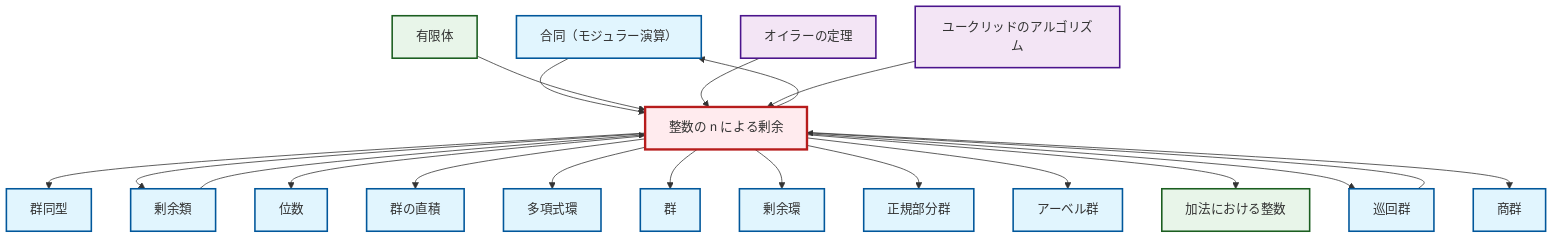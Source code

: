 graph TD
    classDef definition fill:#e1f5fe,stroke:#01579b,stroke-width:2px
    classDef theorem fill:#f3e5f5,stroke:#4a148c,stroke-width:2px
    classDef axiom fill:#fff3e0,stroke:#e65100,stroke-width:2px
    classDef example fill:#e8f5e9,stroke:#1b5e20,stroke-width:2px
    classDef current fill:#ffebee,stroke:#b71c1c,stroke-width:3px
    def-abelian-group["アーベル群"]:::definition
    def-congruence["合同（モジュラー演算）"]:::definition
    def-order["位数"]:::definition
    def-cyclic-group["巡回群"]:::definition
    def-direct-product["群の直積"]:::definition
    ex-finite-field["有限体"]:::example
    thm-euler["オイラーの定理"]:::theorem
    def-group["群"]:::definition
    def-isomorphism["群同型"]:::definition
    def-normal-subgroup["正規部分群"]:::definition
    ex-quotient-integers-mod-n["整数の n による剰余"]:::example
    ex-integers-addition["加法における整数"]:::example
    thm-euclidean-algorithm["ユークリッドのアルゴリズム"]:::theorem
    def-quotient-ring["剰余環"]:::definition
    def-coset["剰余類"]:::definition
    def-polynomial-ring["多項式環"]:::definition
    def-quotient-group["商群"]:::definition
    ex-quotient-integers-mod-n --> def-isomorphism
    ex-quotient-integers-mod-n --> def-coset
    ex-quotient-integers-mod-n --> def-order
    def-congruence --> ex-quotient-integers-mod-n
    ex-finite-field --> ex-quotient-integers-mod-n
    ex-quotient-integers-mod-n --> def-direct-product
    ex-quotient-integers-mod-n --> def-polynomial-ring
    ex-quotient-integers-mod-n --> def-group
    ex-quotient-integers-mod-n --> def-quotient-ring
    ex-quotient-integers-mod-n --> def-congruence
    thm-euler --> ex-quotient-integers-mod-n
    thm-euclidean-algorithm --> ex-quotient-integers-mod-n
    ex-quotient-integers-mod-n --> def-normal-subgroup
    ex-quotient-integers-mod-n --> def-abelian-group
    def-coset --> ex-quotient-integers-mod-n
    ex-quotient-integers-mod-n --> ex-integers-addition
    ex-quotient-integers-mod-n --> def-cyclic-group
    ex-quotient-integers-mod-n --> def-quotient-group
    def-cyclic-group --> ex-quotient-integers-mod-n
    class ex-quotient-integers-mod-n current